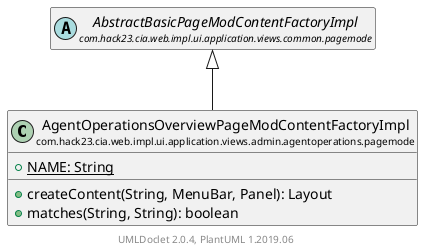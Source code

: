 @startuml
    set namespaceSeparator none
    hide empty fields
    hide empty methods

    class "<size:14>AgentOperationsOverviewPageModContentFactoryImpl\n<size:10>com.hack23.cia.web.impl.ui.application.views.admin.agentoperations.pagemode" as com.hack23.cia.web.impl.ui.application.views.admin.agentoperations.pagemode.AgentOperationsOverviewPageModContentFactoryImpl [[AgentOperationsOverviewPageModContentFactoryImpl.html]] {
        {static} +NAME: String
        +createContent(String, MenuBar, Panel): Layout
        +matches(String, String): boolean
    }

    abstract class "<size:14>AbstractBasicPageModContentFactoryImpl\n<size:10>com.hack23.cia.web.impl.ui.application.views.common.pagemode" as com.hack23.cia.web.impl.ui.application.views.common.pagemode.AbstractBasicPageModContentFactoryImpl [[../../../common/pagemode/AbstractBasicPageModContentFactoryImpl.html]]

    com.hack23.cia.web.impl.ui.application.views.common.pagemode.AbstractBasicPageModContentFactoryImpl <|-- com.hack23.cia.web.impl.ui.application.views.admin.agentoperations.pagemode.AgentOperationsOverviewPageModContentFactoryImpl

    center footer UMLDoclet 2.0.4, PlantUML 1.2019.06
@enduml
